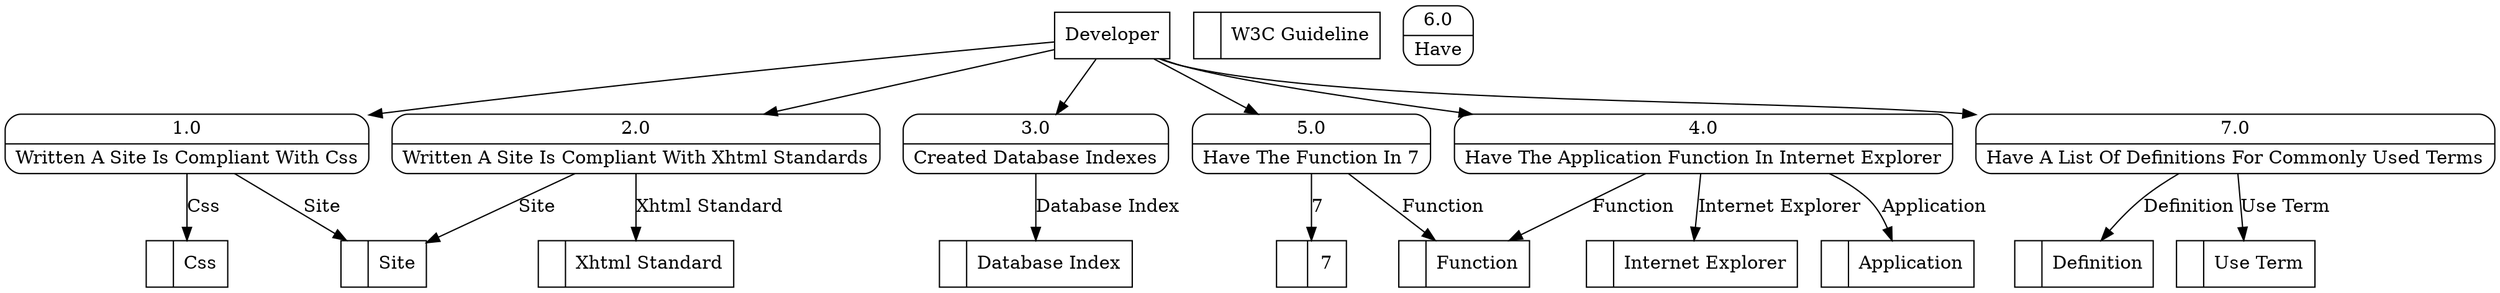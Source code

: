 digraph dfd2{ 
node[shape=record]
200 [label="<f0>  |<f1> Css " ];
201 [label="<f0>  |<f1> Xhtml Standard " ];
202 [label="<f0>  |<f1> Site " ];
203 [label="<f0>  |<f1> 7 " ];
204 [label="<f0>  |<f1> Function " ];
205 [label="<f0>  |<f1> Internet Explorer " ];
206 [label="<f0>  |<f1> Definition " ];
207 [label="<f0>  |<f1> Use Term " ];
208 [label="<f0>  |<f1> Database Index " ];
209 [label="<f0>  |<f1> W3C Guideline " ];
210 [label="<f0>  |<f1> Application " ];
211 [label="Developer" shape=box];
212 [label="{<f0> 1.0|<f1> Written A Site Is Compliant With Css }" shape=Mrecord];
213 [label="{<f0> 2.0|<f1> Written A Site Is Compliant With Xhtml Standards }" shape=Mrecord];
214 [label="{<f0> 3.0|<f1> Created Database Indexes }" shape=Mrecord];
215 [label="{<f0> 4.0|<f1> Have The Application Function In Internet Explorer }" shape=Mrecord];
216 [label="{<f0> 5.0|<f1> Have The Function In 7 }" shape=Mrecord];
217 [label="{<f0> 6.0|<f1> Have }" shape=Mrecord];
218 [label="{<f0> 7.0|<f1> Have A List Of Definitions For Commonly Used Terms }" shape=Mrecord];
211 -> 212
211 -> 213
211 -> 214
211 -> 215
211 -> 216
211 -> 218
212 -> 200 [label="Css"]
212 -> 202 [label="Site"]
213 -> 202 [label="Site"]
213 -> 201 [label="Xhtml Standard"]
214 -> 208 [label="Database Index"]
215 -> 205 [label="Internet Explorer"]
215 -> 204 [label="Function"]
216 -> 204 [label="Function"]
216 -> 203 [label="7"]
218 -> 206 [label="Definition"]
218 -> 207 [label="Use Term"]
215 -> 210 [label="Application"]
}